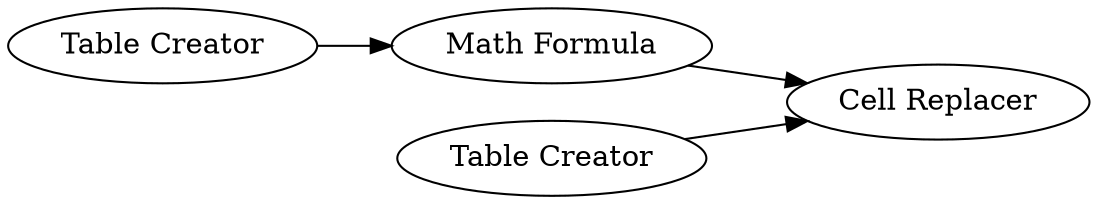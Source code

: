 digraph {
	1 [label="Table Creator"]
	2 [label="Math Formula"]
	3 [label="Table Creator"]
	4 [label="Cell Replacer"]
	1 -> 2
	2 -> 4
	3 -> 4
	rankdir=LR
}
